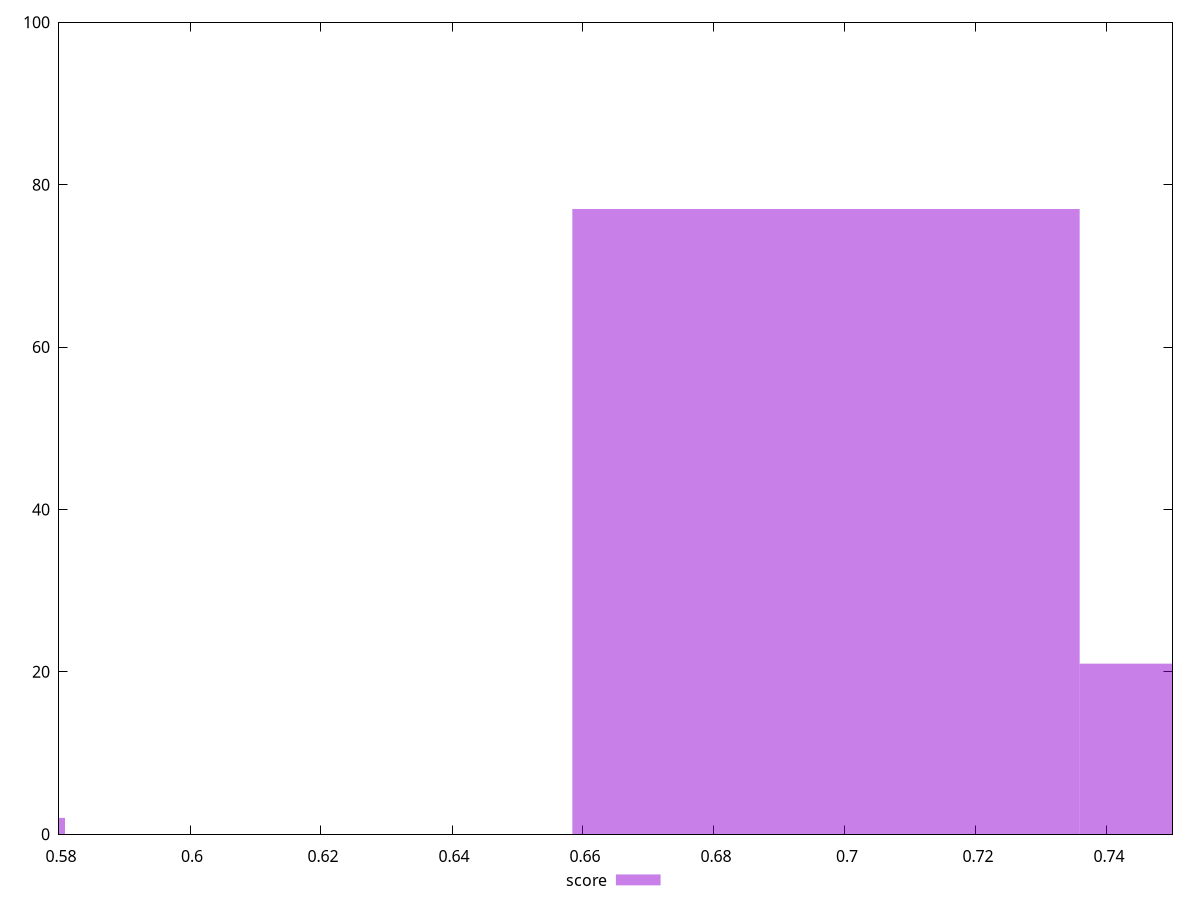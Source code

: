 reset

$score <<EOF
0.5421876031071166 2
0.697098346852007 77
0.7745537187244522 21
EOF

set key outside below
set boxwidth 0.07745537187244522
set xrange [0.58:0.75]
set yrange [0:100]
set trange [0:100]
set style fill transparent solid 0.5 noborder
set terminal svg size 640, 490 enhanced background rgb 'white'
set output "reports/report_00031_2021-02-24T23-18-18.084Z/unused-css-rules/samples/astro/score/histogram.svg"

plot $score title "score" with boxes

reset
